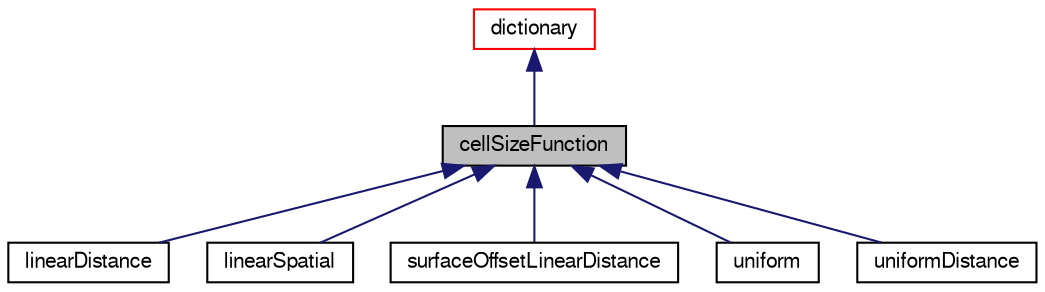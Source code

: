 digraph "cellSizeFunction"
{
  bgcolor="transparent";
  edge [fontname="FreeSans",fontsize="10",labelfontname="FreeSans",labelfontsize="10"];
  node [fontname="FreeSans",fontsize="10",shape=record];
  Node0 [label="cellSizeFunction",height=0.2,width=0.4,color="black", fillcolor="grey75", style="filled", fontcolor="black"];
  Node1 -> Node0 [dir="back",color="midnightblue",fontsize="10",style="solid",fontname="FreeSans"];
  Node1 [label="dictionary",height=0.2,width=0.4,color="red",URL="$a26014.html",tooltip="A list of keyword definitions, which are a keyword followed by any number of values (e..."];
  Node0 -> Node14 [dir="back",color="midnightblue",fontsize="10",style="solid",fontname="FreeSans"];
  Node14 [label="linearDistance",height=0.2,width=0.4,color="black",URL="$a31406.html"];
  Node0 -> Node15 [dir="back",color="midnightblue",fontsize="10",style="solid",fontname="FreeSans"];
  Node15 [label="linearSpatial",height=0.2,width=0.4,color="black",URL="$a31410.html"];
  Node0 -> Node16 [dir="back",color="midnightblue",fontsize="10",style="solid",fontname="FreeSans"];
  Node16 [label="surfaceOffsetLinearDistance",height=0.2,width=0.4,color="black",URL="$a31414.html"];
  Node0 -> Node17 [dir="back",color="midnightblue",fontsize="10",style="solid",fontname="FreeSans"];
  Node17 [label="uniform",height=0.2,width=0.4,color="black",URL="$a31418.html",tooltip="Uniform/equally-weighted distribution model. "];
  Node0 -> Node18 [dir="back",color="midnightblue",fontsize="10",style="solid",fontname="FreeSans"];
  Node18 [label="uniformDistance",height=0.2,width=0.4,color="black",URL="$a31422.html"];
}

